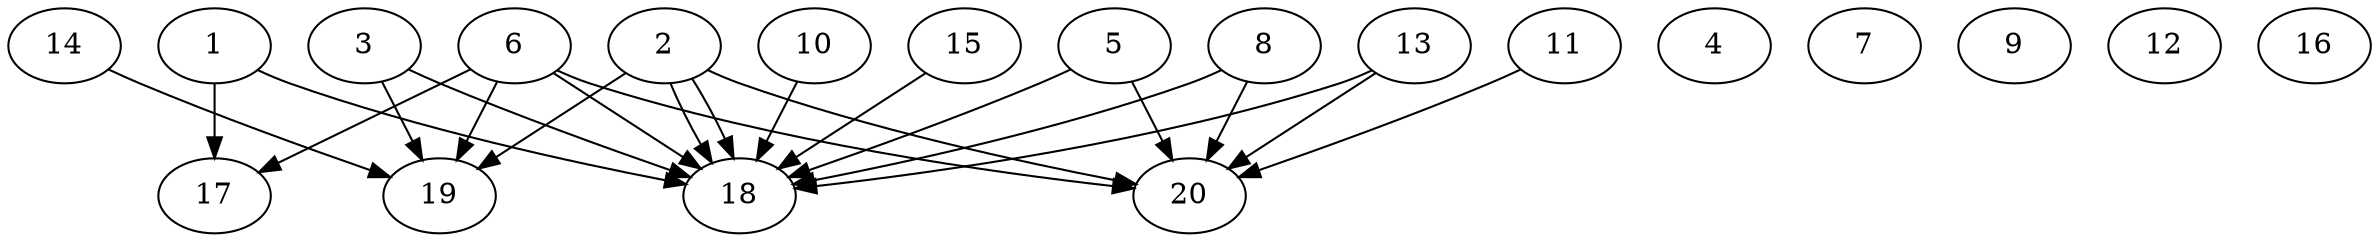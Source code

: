 // DAG automatically generated by daggen at Thu Oct  3 13:58:43 2019
// ./daggen --dot -n 20 --ccr 0.3 --fat 0.9 --regular 0.5 --density 0.6 --mindata 5242880 --maxdata 52428800 
digraph G {
  1 [size="100092587", alpha="0.07", expect_size="30027776"] 
  1 -> 17 [size ="30027776"]
  1 -> 18 [size ="30027776"]
  2 [size="63126187", alpha="0.10", expect_size="18937856"] 
  2 -> 18 [size ="18937856"]
  2 -> 18 [size ="18937856"]
  2 -> 19 [size ="18937856"]
  2 -> 20 [size ="18937856"]
  3 [size="69365760", alpha="0.08", expect_size="20809728"] 
  3 -> 18 [size ="20809728"]
  3 -> 19 [size ="20809728"]
  4 [size="59450027", alpha="0.05", expect_size="17835008"] 
  5 [size="77598720", alpha="0.11", expect_size="23279616"] 
  5 -> 18 [size ="23279616"]
  5 -> 20 [size ="23279616"]
  6 [size="132143787", alpha="0.03", expect_size="39643136"] 
  6 -> 17 [size ="39643136"]
  6 -> 18 [size ="39643136"]
  6 -> 19 [size ="39643136"]
  6 -> 20 [size ="39643136"]
  7 [size="108875093", alpha="0.07", expect_size="32662528"] 
  8 [size="34266453", alpha="0.09", expect_size="10279936"] 
  8 -> 18 [size ="10279936"]
  8 -> 20 [size ="10279936"]
  9 [size="140561067", alpha="0.13", expect_size="42168320"] 
  10 [size="133386240", alpha="0.07", expect_size="40015872"] 
  10 -> 18 [size ="40015872"]
  11 [size="145039360", alpha="0.06", expect_size="43511808"] 
  11 -> 20 [size ="43511808"]
  12 [size="39659520", alpha="0.03", expect_size="11897856"] 
  13 [size="118650880", alpha="0.14", expect_size="35595264"] 
  13 -> 18 [size ="35595264"]
  13 -> 20 [size ="35595264"]
  14 [size="21749760", alpha="0.02", expect_size="6524928"] 
  14 -> 19 [size ="6524928"]
  15 [size="59446613", alpha="0.01", expect_size="17833984"] 
  15 -> 18 [size ="17833984"]
  16 [size="145210027", alpha="0.01", expect_size="43563008"] 
  17 [size="165782187", alpha="0.10", expect_size="49734656"] 
  18 [size="62832640", alpha="0.14", expect_size="18849792"] 
  19 [size="130979840", alpha="0.02", expect_size="39293952"] 
  20 [size="79039147", alpha="0.15", expect_size="23711744"] 
}
